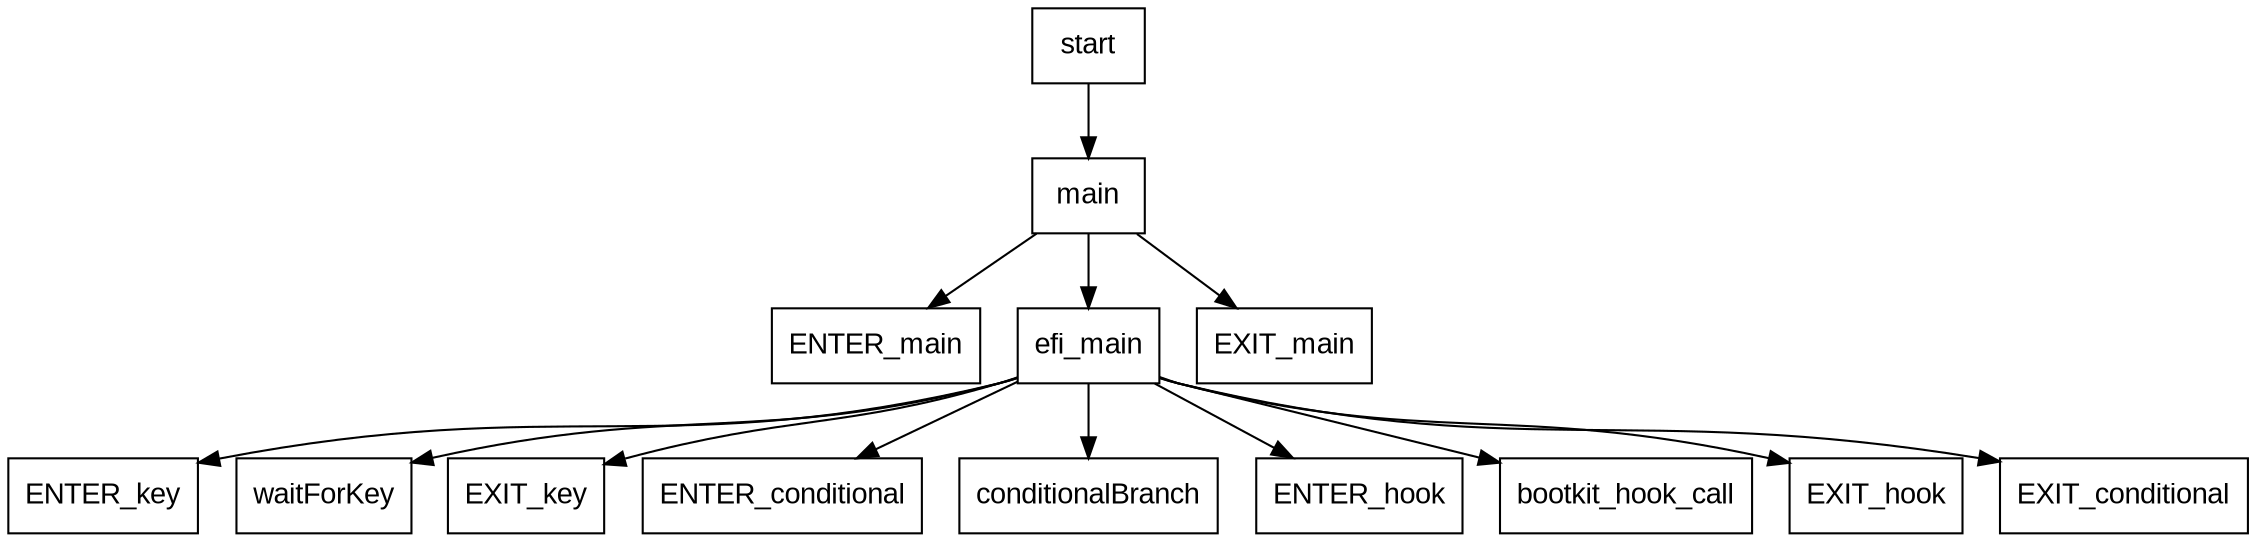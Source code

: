 digraph ParseTree {
    rankdir=TB;
    node [shape=box, fontname="Arial"];

    // Корневой узел
    node0 [label="start"];

    // Узел main
    node1 [label="main"];
    node0 -> node1;

    // Узлы для main: ENTER_main, efi_main, EXIT_main
    node2 [label="ENTER_main"];
    node3 [label="efi_main"];
    node4 [label="EXIT_main"];
    node1 -> node2;
    node1 -> node3;
    node1 -> node4;

    // Внутри efi_main:
    // efi_main : TRACE_ENTER2 waitForKey TRACE_EXIT2 TRACE_ENTER3 conditionalBranch TRACE_EXIT3 ( TRACE_ENTER4 bootkit_hook_call TRACE_EXIT4 | ... )
    // Здесь выбираем альтернативу с hook.
    node5  [label="ENTER_key"];            // TRACE_ENTER2
    node6  [label="waitForKey"];             // правило waitForKey (пустое)
    node7  [label="EXIT_key"];              // TRACE_EXIT2
    node8  [label="ENTER_conditional"];     // TRACE_ENTER3
    node9  [label="conditionalBranch"];     // правило conditionalBranch (пустое)
    node10 [label="ENTER_hook"];            // Альтернатива: TRACE_ENTER4
    node11 [label="bootkit_hook_call"];       // правило bootkit_hook_call (пустое)
    node12 [label="EXIT_hook"];             // TRACE_EXIT4
    node13 [label="EXIT_conditional"];      // TRACE_EXIT3

    node3 -> node5;
    node3 -> node6;
    node3 -> node7;
    node3 -> node8;
    node3 -> node9;
    node3 -> node10;
    node3 -> node11;
    node3 -> node12;
    node3 -> node13;
}
